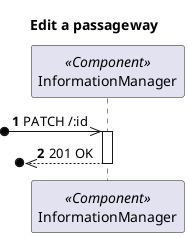 @startuml Process View - Level 2 - Edit a passageway
'https://plantuml.com/sequence-diagram

autonumber

skinparam packageStyle rect

title Edit a passageway

participant "InformationManager" as IM <<Component>>

?o->> IM : PATCH /:id

activate IM

?o<<--IM : 201 OK

deactivate IM

@enduml
